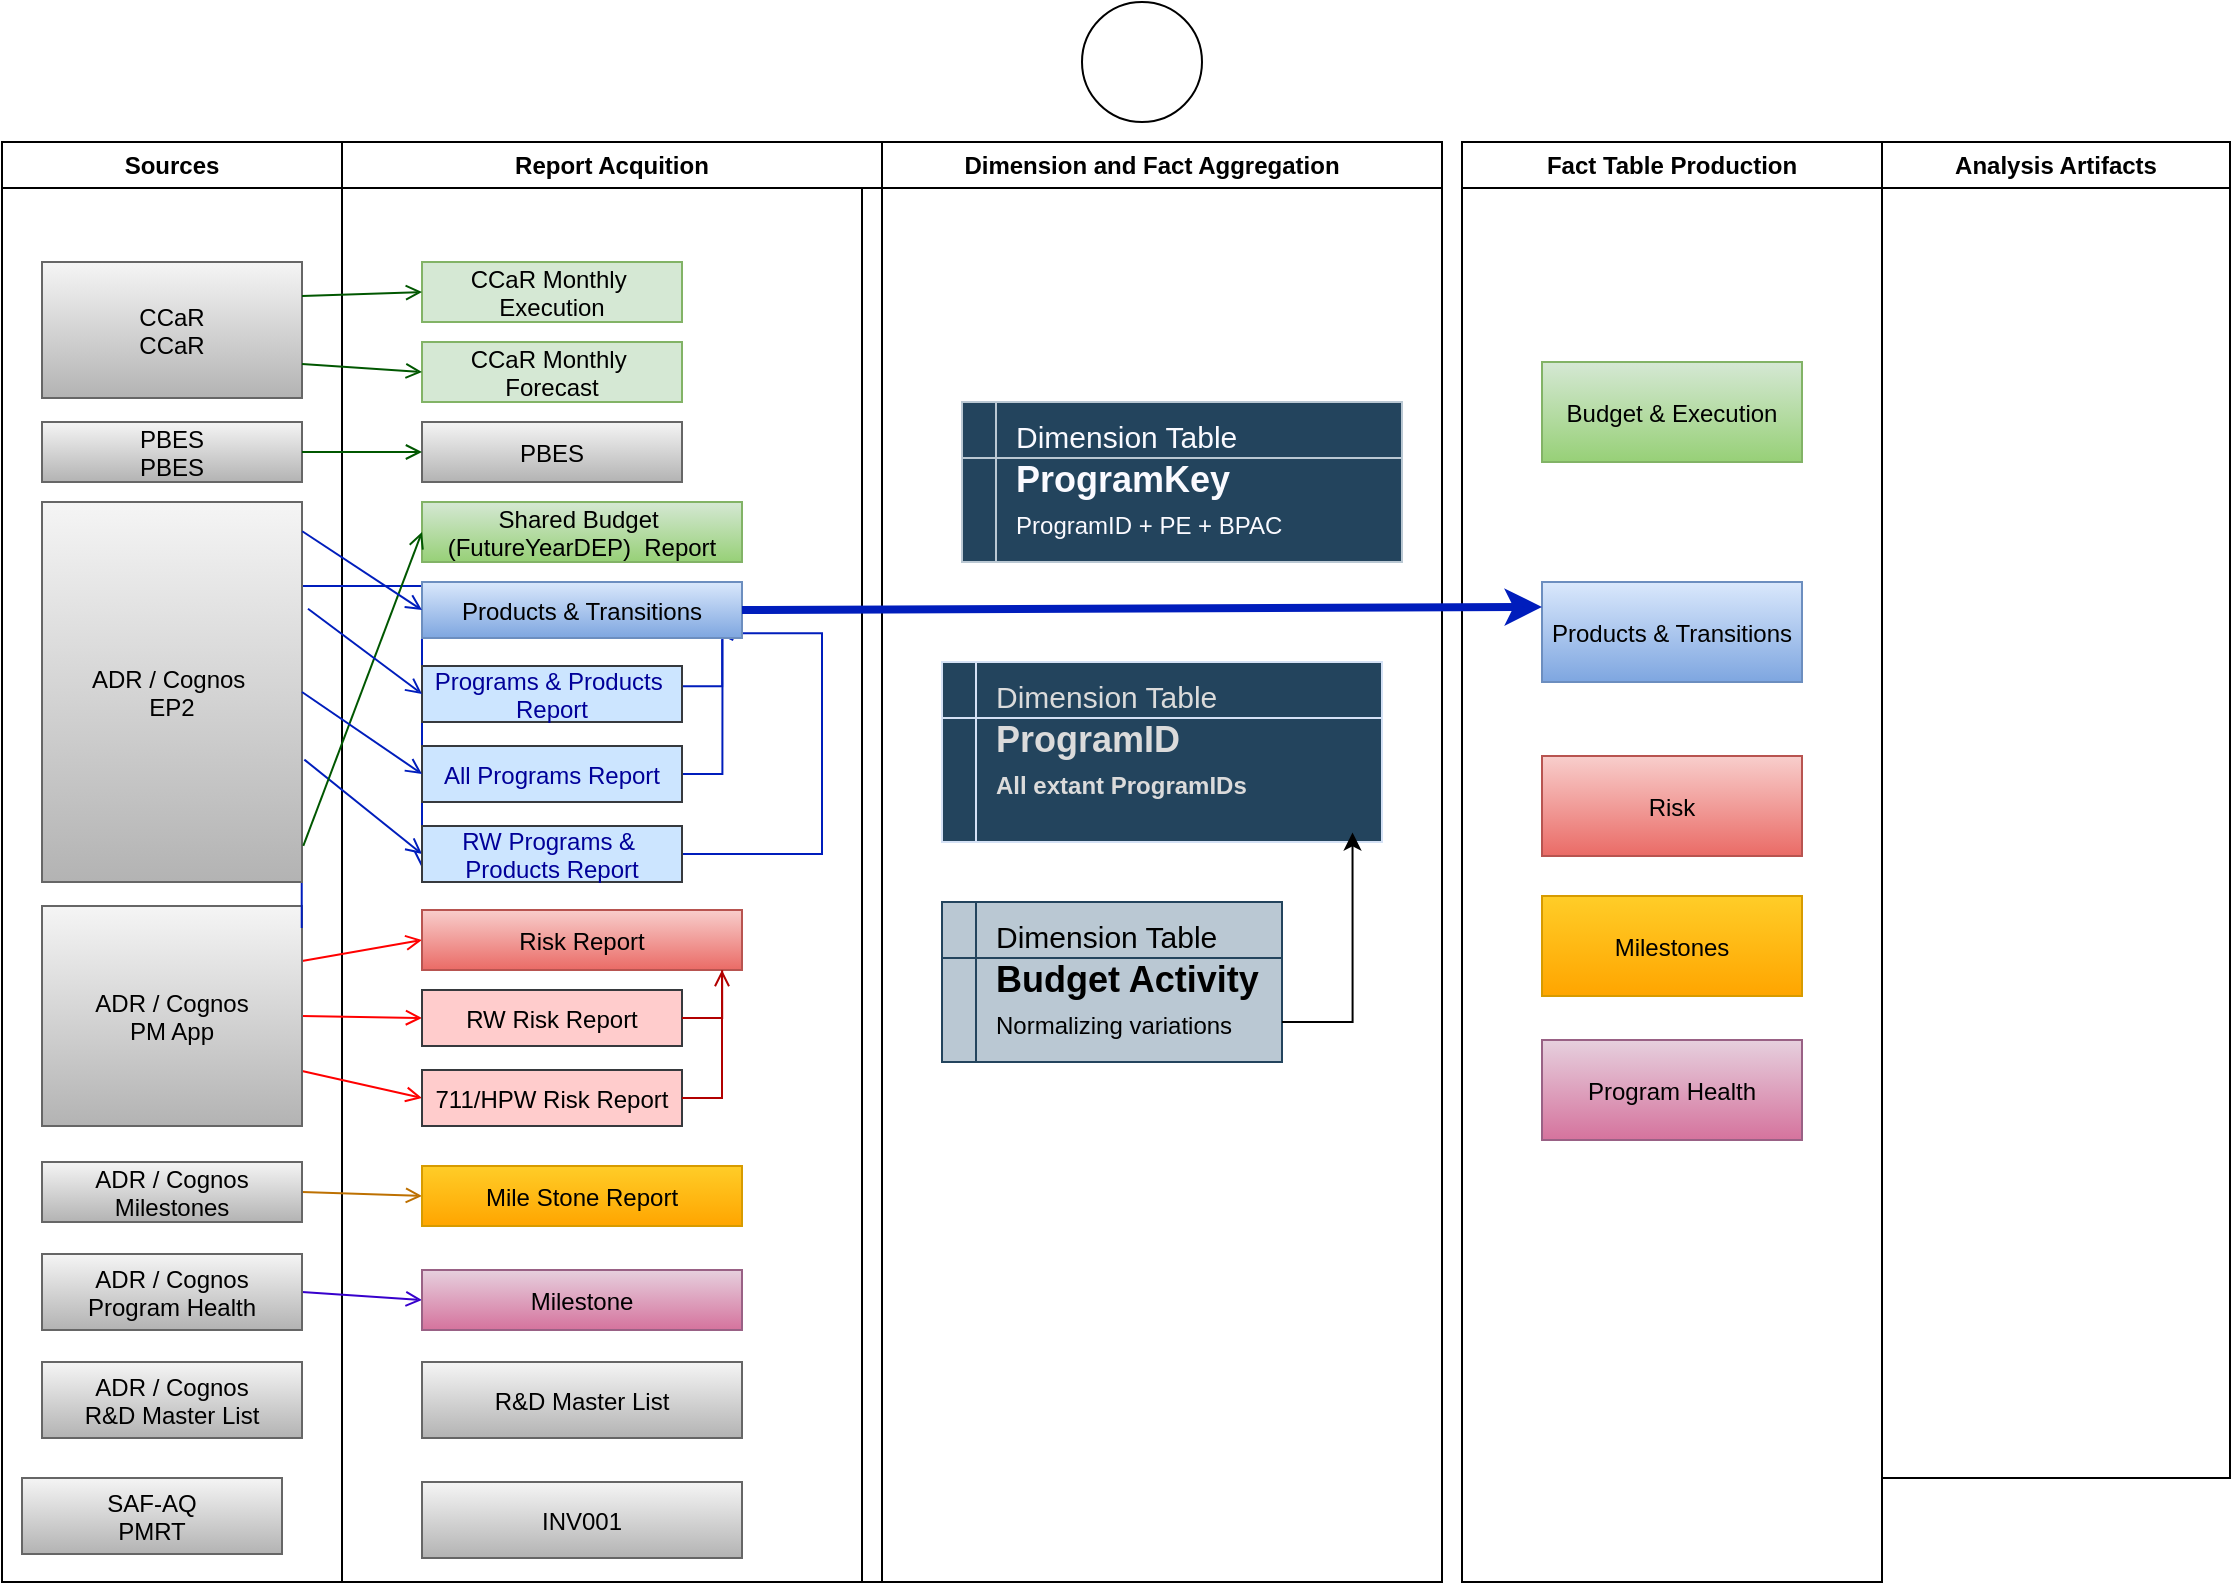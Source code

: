 <mxfile version="24.7.8">
  <diagram name="Page-1" id="e7e014a7-5840-1c2e-5031-d8a46d1fe8dd">
    <mxGraphModel dx="1284" dy="690" grid="1" gridSize="10" guides="1" tooltips="1" connect="1" arrows="1" fold="1" page="1" pageScale="1" pageWidth="1169" pageHeight="826" background="none" math="0" shadow="0">
      <root>
        <mxCell id="0" />
        <mxCell id="1" parent="0" />
        <mxCell id="3" value="Dimension and Fact Aggregation" style="swimlane;whiteSpace=wrap" parent="1" vertex="1">
          <mxGeometry x="460" y="80" width="290" height="720" as="geometry" />
        </mxCell>
        <mxCell id="Fj4q3F7yAHKbmUtNdAKV-116" value="&amp;nbsp; &amp;nbsp; &amp;nbsp;&lt;font style=&quot;font-size: 15px;&quot;&gt;Dimension Table&lt;/font&gt;&lt;div style=&quot;font-size: 18px;&quot;&gt;&amp;nbsp; &amp;nbsp; &amp;nbsp;&lt;span style=&quot;background-color: initial;&quot;&gt;&lt;b&gt;ProgramID&amp;nbsp;&lt;/b&gt;&lt;/span&gt;&lt;/div&gt;&lt;div style=&quot;&quot;&gt;&lt;span style=&quot;background-color: initial;&quot;&gt;&lt;b style=&quot;&quot;&gt;&amp;nbsp; &amp;nbsp; &amp;nbsp;&lt;font style=&quot;font-size: 12px;&quot;&gt;All extant ProgramIDs&lt;/font&gt;&lt;/b&gt;&lt;/span&gt;&lt;/div&gt;" style="shape=internalStorage;whiteSpace=wrap;html=1;backgroundOutline=1;fillColor=#23445d;strokeColor=#D4E1F5;dx=17;dy=28;align=left;horizontal=1;verticalAlign=top;fontSize=18;fontColor=#DBDBDB;" vertex="1" parent="3">
          <mxGeometry x="40" y="260" width="220" height="90" as="geometry" />
        </mxCell>
        <mxCell id="Fj4q3F7yAHKbmUtNdAKV-117" value="&amp;nbsp; &amp;nbsp; &amp;nbsp;&lt;font style=&quot;font-size: 15px;&quot;&gt;Dimension Table&lt;/font&gt;&lt;div style=&quot;font-size: 18px;&quot;&gt;&amp;nbsp; &amp;nbsp; &amp;nbsp;&lt;span style=&quot;background-color: initial;&quot;&gt;&lt;b&gt;ProgramKey&lt;/b&gt;&lt;/span&gt;&lt;/div&gt;&lt;div style=&quot;&quot;&gt;&lt;b style=&quot;font-size: 18px;&quot;&gt;&amp;nbsp; &amp;nbsp; &amp;nbsp;&lt;/b&gt;&lt;font style=&quot;font-size: 12px;&quot;&gt;ProgramID + PE + BPAC&lt;/font&gt;&lt;/div&gt;" style="shape=internalStorage;whiteSpace=wrap;html=1;backgroundOutline=1;fillColor=#23445d;strokeColor=#bac8d3;dx=17;dy=28;align=left;horizontal=1;verticalAlign=top;fontSize=18;fontColor=#FAFAFF;" vertex="1" parent="3">
          <mxGeometry x="50" y="130" width="220" height="80" as="geometry" />
        </mxCell>
        <mxCell id="Fj4q3F7yAHKbmUtNdAKV-118" value="&amp;nbsp; &amp;nbsp; &amp;nbsp;&lt;font style=&quot;font-size: 15px;&quot;&gt;Dimension Table&lt;/font&gt;&lt;div style=&quot;font-size: 18px;&quot;&gt;&amp;nbsp; &amp;nbsp; &amp;nbsp;&lt;span style=&quot;background-color: initial;&quot;&gt;&lt;b&gt;Budget Activity&lt;/b&gt;&lt;/span&gt;&lt;/div&gt;&lt;div style=&quot;&quot;&gt;&lt;span style=&quot;font-size: 18px;&quot;&gt;&amp;nbsp; &amp;nbsp; &amp;nbsp;&lt;/span&gt;&lt;font style=&quot;font-size: 12px;&quot;&gt;Normalizing variations&lt;/font&gt;&lt;/div&gt;" style="shape=internalStorage;whiteSpace=wrap;html=1;backgroundOutline=1;fillColor=#bac8d3;strokeColor=#23445d;dx=17;dy=28;align=left;horizontal=1;verticalAlign=top;fontSize=18;fontColor=#000000;" vertex="1" parent="3">
          <mxGeometry x="40" y="380" width="170" height="80" as="geometry" />
        </mxCell>
        <mxCell id="Fj4q3F7yAHKbmUtNdAKV-122" value="" style="endArrow=classic;html=1;rounded=0;exitX=1;exitY=0.75;exitDx=0;exitDy=0;edgeStyle=orthogonalEdgeStyle;entryX=0.933;entryY=0.947;entryDx=0;entryDy=0;entryPerimeter=0;" edge="1" parent="3" source="Fj4q3F7yAHKbmUtNdAKV-118" target="Fj4q3F7yAHKbmUtNdAKV-116">
          <mxGeometry width="50" height="50" relative="1" as="geometry">
            <mxPoint x="230" y="230" as="sourcePoint" />
            <mxPoint x="245" y="440" as="targetPoint" />
          </mxGeometry>
        </mxCell>
        <mxCell id="4" value="Fact Table Production" style="swimlane;whiteSpace=wrap" parent="1" vertex="1">
          <mxGeometry x="760" y="80" width="210" height="720" as="geometry" />
        </mxCell>
        <mxCell id="Fj4q3F7yAHKbmUtNdAKV-47" value="Risk" style="fillColor=#f8cecc;gradientColor=#ea6b66;strokeColor=#b85450;" vertex="1" parent="4">
          <mxGeometry x="40" y="307" width="130" height="50" as="geometry" />
        </mxCell>
        <mxCell id="Fj4q3F7yAHKbmUtNdAKV-48" value="Milestones" style="fillColor=#ffcd28;gradientColor=#ffa500;strokeColor=#d79b00;" vertex="1" parent="4">
          <mxGeometry x="40" y="377" width="130" height="50" as="geometry" />
        </mxCell>
        <mxCell id="Fj4q3F7yAHKbmUtNdAKV-49" value="Products &amp; Transitions" style="fillColor=#dae8fc;gradientColor=#7ea6e0;strokeColor=#6c8ebf;" vertex="1" parent="4">
          <mxGeometry x="40" y="220" width="130" height="50" as="geometry" />
        </mxCell>
        <mxCell id="Fj4q3F7yAHKbmUtNdAKV-50" value="Program Health" style="fillColor=#e6d0de;gradientColor=#d5739d;strokeColor=#996185;" vertex="1" parent="4">
          <mxGeometry x="40" y="449" width="130" height="50" as="geometry" />
        </mxCell>
        <mxCell id="Fj4q3F7yAHKbmUtNdAKV-51" value="Budget &amp; Execution" style="fillColor=#d5e8d4;gradientColor=#97d077;strokeColor=#82b366;" vertex="1" parent="4">
          <mxGeometry x="40" y="110" width="130" height="50" as="geometry" />
        </mxCell>
        <mxCell id="Fj4q3F7yAHKbmUtNdAKV-41" value="Analysis Artifacts" style="swimlane;whiteSpace=wrap" vertex="1" parent="1">
          <mxGeometry x="970" y="80" width="174" height="668" as="geometry" />
        </mxCell>
        <mxCell id="Fj4q3F7yAHKbmUtNdAKV-53" value="Sources" style="swimlane;whiteSpace=wrap" vertex="1" parent="1">
          <mxGeometry x="30" y="80" width="170" height="720" as="geometry" />
        </mxCell>
        <mxCell id="Fj4q3F7yAHKbmUtNdAKV-109" value="ADR / Cognos&#xa;R&amp;D Master List" style="fillColor=#f5f5f5;gradientColor=#b3b3b3;strokeColor=#666666;" vertex="1" parent="Fj4q3F7yAHKbmUtNdAKV-53">
          <mxGeometry x="20" y="610" width="130" height="38" as="geometry" />
        </mxCell>
        <mxCell id="2" value="Report Acquition" style="swimlane;whiteSpace=wrap" parent="1" vertex="1">
          <mxGeometry x="200" y="80" width="270" height="720" as="geometry" />
        </mxCell>
        <mxCell id="Fj4q3F7yAHKbmUtNdAKV-90" value="" style="endArrow=open;strokeColor=#001DBC;endFill=1;rounded=0;exitX=1;exitY=0.5;exitDx=0;exitDy=0;fillColor=#0050ef;edgeStyle=elbowEdgeStyle;entryX=0.922;entryY=0.914;entryDx=0;entryDy=0;entryPerimeter=0;" edge="1" parent="2" source="Fj4q3F7yAHKbmUtNdAKV-95" target="Fj4q3F7yAHKbmUtNdAKV-59">
          <mxGeometry relative="1" as="geometry">
            <mxPoint x="170" y="134" as="sourcePoint" />
            <mxPoint x="190" y="70" as="targetPoint" />
            <Array as="points">
              <mxPoint x="240" y="160" />
            </Array>
          </mxGeometry>
        </mxCell>
        <mxCell id="Fj4q3F7yAHKbmUtNdAKV-93" value="" style="endArrow=none;strokeColor=#001DBC;endFill=0;rounded=0;exitX=1.003;exitY=0.361;exitDx=0;exitDy=0;exitPerimeter=0;fillColor=#0050ef;edgeStyle=orthogonalEdgeStyle;entryX=0.938;entryY=1.023;entryDx=0;entryDy=0;entryPerimeter=0;" edge="1" parent="2" source="Fj4q3F7yAHKbmUtNdAKV-61" target="Fj4q3F7yAHKbmUtNdAKV-59">
          <mxGeometry relative="1" as="geometry">
            <mxPoint x="170" y="96.5" as="sourcePoint" />
            <mxPoint x="190" y="92" as="targetPoint" />
          </mxGeometry>
        </mxCell>
        <mxCell id="Fj4q3F7yAHKbmUtNdAKV-66" value="" style="endArrow=open;strokeColor=#FF0000;endFill=1;rounded=0;exitX=1;exitY=0.25;exitDx=0;exitDy=0;entryX=0;entryY=0.5;entryDx=0;entryDy=0;" edge="1" parent="2" source="Fj4q3F7yAHKbmUtNdAKV-55" target="Fj4q3F7yAHKbmUtNdAKV-65">
          <mxGeometry relative="1" as="geometry">
            <mxPoint x="-10" y="250" as="sourcePoint" />
            <mxPoint x="50" y="306" as="targetPoint" />
          </mxGeometry>
        </mxCell>
        <mxCell id="Fj4q3F7yAHKbmUtNdAKV-72" value="" style="endArrow=open;strokeColor=#FF0000;endFill=1;rounded=0;exitX=1;exitY=0.5;exitDx=0;exitDy=0;entryX=0;entryY=0.5;entryDx=0;entryDy=0;" edge="1" parent="2" source="Fj4q3F7yAHKbmUtNdAKV-55" target="Fj4q3F7yAHKbmUtNdAKV-68">
          <mxGeometry relative="1" as="geometry">
            <mxPoint x="-10" y="273" as="sourcePoint" />
            <mxPoint x="50" y="227" as="targetPoint" />
          </mxGeometry>
        </mxCell>
        <mxCell id="Fj4q3F7yAHKbmUtNdAKV-73" value="" style="endArrow=open;strokeColor=#FF0000;endFill=1;rounded=0;exitX=1;exitY=0.75;exitDx=0;exitDy=0;entryX=0;entryY=0.5;entryDx=0;entryDy=0;" edge="1" parent="2" source="Fj4q3F7yAHKbmUtNdAKV-55" target="Fj4q3F7yAHKbmUtNdAKV-69">
          <mxGeometry relative="1" as="geometry">
            <mxPoint x="-10" y="285" as="sourcePoint" />
            <mxPoint x="50" y="267" as="targetPoint" />
          </mxGeometry>
        </mxCell>
        <mxCell id="Fj4q3F7yAHKbmUtNdAKV-88" value="" style="endArrow=open;strokeColor=#BD7000;endFill=1;rounded=0;exitX=1;exitY=0.5;exitDx=0;exitDy=0;entryX=0;entryY=0.5;entryDx=0;entryDy=0;fillColor=#f0a30a;" edge="1" parent="2" source="Fj4q3F7yAHKbmUtNdAKV-74" target="Fj4q3F7yAHKbmUtNdAKV-86">
          <mxGeometry relative="1" as="geometry">
            <mxPoint x="-10" y="475" as="sourcePoint" />
            <mxPoint x="50" y="488" as="targetPoint" />
          </mxGeometry>
        </mxCell>
        <mxCell id="Fj4q3F7yAHKbmUtNdAKV-89" value="" style="endArrow=open;strokeColor=#3700CC;endFill=1;rounded=0;exitX=1;exitY=0.5;exitDx=0;exitDy=0;entryX=0;entryY=0.5;entryDx=0;entryDy=0;fillColor=#6a00ff;" edge="1" parent="2" source="Fj4q3F7yAHKbmUtNdAKV-56" target="Fj4q3F7yAHKbmUtNdAKV-76">
          <mxGeometry relative="1" as="geometry">
            <mxPoint x="-20" y="572" as="sourcePoint" />
            <mxPoint x="40" y="574" as="targetPoint" />
          </mxGeometry>
        </mxCell>
        <mxCell id="Fj4q3F7yAHKbmUtNdAKV-56" value="ADR / Cognos&#xa;Program Health" style="fillColor=#f5f5f5;gradientColor=#b3b3b3;strokeColor=#666666;" vertex="1" parent="2">
          <mxGeometry x="-150" y="556" width="130" height="38" as="geometry" />
        </mxCell>
        <mxCell id="Fj4q3F7yAHKbmUtNdAKV-74" value="ADR / Cognos&#xa;Milestones" style="fillColor=#f5f5f5;strokeColor=#666666;gradientColor=#b3b3b3;" vertex="1" parent="2">
          <mxGeometry x="-150" y="510" width="130" height="30" as="geometry" />
        </mxCell>
        <mxCell id="Fj4q3F7yAHKbmUtNdAKV-76" value="Milestone" style="fillColor=#e6d0de;gradientColor=#d5739d;strokeColor=#996185;" vertex="1" parent="2">
          <mxGeometry x="40" y="564" width="160" height="30" as="geometry" />
        </mxCell>
        <mxCell id="Fj4q3F7yAHKbmUtNdAKV-55" value="ADR / Cognos&#xa;PM App" style="fillColor=#f5f5f5;strokeColor=#666666;gradientColor=#b3b3b3;" vertex="1" parent="2">
          <mxGeometry x="-150" y="382" width="130" height="110" as="geometry" />
        </mxCell>
        <mxCell id="Fj4q3F7yAHKbmUtNdAKV-65" value="Risk Report" style="fillColor=#f8cecc;gradientColor=#ea6b66;strokeColor=#b85450;" vertex="1" parent="2">
          <mxGeometry x="40" y="384" width="160" height="30" as="geometry" />
        </mxCell>
        <mxCell id="Fj4q3F7yAHKbmUtNdAKV-68" value="RW Risk Report" style="fillColor=#ffcccc;strokeColor=#36393d;" vertex="1" parent="2">
          <mxGeometry x="40" y="424" width="130" height="28" as="geometry" />
        </mxCell>
        <mxCell id="Fj4q3F7yAHKbmUtNdAKV-69" value="711/HPW Risk Report" style="fillColor=#ffcccc;strokeColor=#36393d;" vertex="1" parent="2">
          <mxGeometry x="40" y="464" width="130" height="28" as="geometry" />
        </mxCell>
        <mxCell id="Fj4q3F7yAHKbmUtNdAKV-86" value="Mile Stone Report" style="fillColor=#ffcd28;gradientColor=#ffa500;strokeColor=#d79b00;" vertex="1" parent="2">
          <mxGeometry x="40" y="512" width="160" height="30" as="geometry" />
        </mxCell>
        <mxCell id="Fj4q3F7yAHKbmUtNdAKV-96" value="" style="endArrow=open;strokeColor=#001DBC;endFill=1;rounded=0;exitX=1.009;exitY=0.678;exitDx=0;exitDy=0;fillColor=#0050ef;exitPerimeter=0;entryX=0;entryY=0.5;entryDx=0;entryDy=0;" edge="1" parent="2" source="Fj4q3F7yAHKbmUtNdAKV-54" target="Fj4q3F7yAHKbmUtNdAKV-95">
          <mxGeometry relative="1" as="geometry">
            <mxPoint x="-20" y="178" as="sourcePoint" />
            <mxPoint x="20" y="340" as="targetPoint" />
          </mxGeometry>
        </mxCell>
        <mxCell id="Fj4q3F7yAHKbmUtNdAKV-97" value="" style="endArrow=open;strokeColor=#001DBC;endFill=1;rounded=0;exitX=0.999;exitY=0.1;exitDx=0;exitDy=0;exitPerimeter=0;fillColor=#0050ef;edgeStyle=elbowEdgeStyle;entryX=0;entryY=0.75;entryDx=0;entryDy=0;" edge="1" parent="2" source="Fj4q3F7yAHKbmUtNdAKV-55" target="Fj4q3F7yAHKbmUtNdAKV-95">
          <mxGeometry relative="1" as="geometry">
            <mxPoint y="254" as="sourcePoint" />
            <mxPoint x="20" y="190" as="targetPoint" />
            <Array as="points">
              <mxPoint x="20" y="222" />
            </Array>
          </mxGeometry>
        </mxCell>
        <mxCell id="Fj4q3F7yAHKbmUtNdAKV-99" value="" style="endArrow=none;strokeColor=#001DBC;endFill=0;rounded=0;exitX=1;exitY=0.5;exitDx=0;exitDy=0;fillColor=#0050ef;edgeStyle=orthogonalEdgeStyle;entryX=0.939;entryY=1.019;entryDx=0;entryDy=0;entryPerimeter=0;" edge="1" parent="2" source="Fj4q3F7yAHKbmUtNdAKV-63" target="Fj4q3F7yAHKbmUtNdAKV-59">
          <mxGeometry relative="1" as="geometry">
            <mxPoint x="170" y="133.36" as="sourcePoint" />
            <mxPoint x="190" y="72" as="targetPoint" />
          </mxGeometry>
        </mxCell>
        <mxCell id="Fj4q3F7yAHKbmUtNdAKV-104" value="" style="endArrow=open;strokeColor=#B20000;endFill=1;rounded=0;exitX=1;exitY=0.5;exitDx=0;exitDy=0;fillColor=#e51400;edgeStyle=elbowEdgeStyle;entryX=0.939;entryY=0.999;entryDx=0;entryDy=0;entryPerimeter=0;" edge="1" parent="2" source="Fj4q3F7yAHKbmUtNdAKV-69" target="Fj4q3F7yAHKbmUtNdAKV-65">
          <mxGeometry relative="1" as="geometry">
            <mxPoint x="170" y="519.03" as="sourcePoint" />
            <mxPoint x="189.92" y="414" as="targetPoint" />
            <Array as="points">
              <mxPoint x="190" y="446.03" />
            </Array>
          </mxGeometry>
        </mxCell>
        <mxCell id="Fj4q3F7yAHKbmUtNdAKV-105" value="" style="endArrow=none;strokeColor=#B20000;endFill=0;rounded=0;exitX=1;exitY=0.5;exitDx=0;exitDy=0;fillColor=#e51400;edgeStyle=orthogonalEdgeStyle;entryX=0.938;entryY=1.006;entryDx=0;entryDy=0;entryPerimeter=0;" edge="1" parent="2" source="Fj4q3F7yAHKbmUtNdAKV-68" target="Fj4q3F7yAHKbmUtNdAKV-65">
          <mxGeometry relative="1" as="geometry">
            <mxPoint x="170" y="439.03" as="sourcePoint" />
            <mxPoint x="200" y="420" as="targetPoint" />
          </mxGeometry>
        </mxCell>
        <mxCell id="Fj4q3F7yAHKbmUtNdAKV-110" value="R&amp;D Master List" style="fillColor=#f5f5f5;gradientColor=#b3b3b3;strokeColor=#666666;" vertex="1" parent="2">
          <mxGeometry x="40" y="610" width="160" height="38" as="geometry" />
        </mxCell>
        <mxCell id="Fj4q3F7yAHKbmUtNdAKV-75" value="Shared Budget &#xa;(FutureYearDEP)  Report" style="fillColor=#d5e8d4;gradientColor=#97d077;strokeColor=#82b366;" vertex="1" parent="2">
          <mxGeometry x="40" y="180" width="160" height="30" as="geometry" />
        </mxCell>
        <mxCell id="Fj4q3F7yAHKbmUtNdAKV-79" value="CCaR Monthly &#xa;Execution" style="fillColor=#d5e8d4;strokeColor=#82b366;" vertex="1" parent="2">
          <mxGeometry x="40" y="60" width="130" height="30" as="geometry" />
        </mxCell>
        <mxCell id="Fj4q3F7yAHKbmUtNdAKV-80" value="CCaR Monthly &#xa;Forecast" style="fillColor=#d5e8d4;strokeColor=#82b366;" vertex="1" parent="2">
          <mxGeometry x="40" y="100" width="130" height="30" as="geometry" />
        </mxCell>
        <mxCell id="Fj4q3F7yAHKbmUtNdAKV-81" value="PBES" style="fillColor=#f5f5f5;strokeColor=#666666;movable=1;resizable=1;rotatable=1;deletable=1;editable=1;locked=0;connectable=1;gradientColor=#b3b3b3;" vertex="1" parent="2">
          <mxGeometry x="40" y="140" width="130" height="30" as="geometry" />
        </mxCell>
        <mxCell id="Fj4q3F7yAHKbmUtNdAKV-58" value="PBES&#xa;PBES" style="fillColor=#f5f5f5;gradientColor=#b3b3b3;strokeColor=#666666;" vertex="1" parent="2">
          <mxGeometry x="-150" y="140" width="130" height="30" as="geometry" />
        </mxCell>
        <mxCell id="Fj4q3F7yAHKbmUtNdAKV-57" value="CCaR&#xa;CCaR" style="fillColor=#f5f5f5;gradientColor=#b3b3b3;strokeColor=#666666;" vertex="1" parent="2">
          <mxGeometry x="-150" y="60" width="130" height="68" as="geometry" />
        </mxCell>
        <mxCell id="Fj4q3F7yAHKbmUtNdAKV-84" value="" style="endArrow=open;strokeColor=#005700;endFill=1;rounded=0;exitX=1;exitY=0.25;exitDx=0;exitDy=0;fillColor=#008a00;entryX=0;entryY=0.5;entryDx=0;entryDy=0;" edge="1" parent="2" source="Fj4q3F7yAHKbmUtNdAKV-57" target="Fj4q3F7yAHKbmUtNdAKV-79">
          <mxGeometry relative="1" as="geometry">
            <mxPoint x="-20" y="75.5" as="sourcePoint" />
            <mxPoint x="39" y="80" as="targetPoint" />
          </mxGeometry>
        </mxCell>
        <mxCell id="Fj4q3F7yAHKbmUtNdAKV-85" value="" style="endArrow=open;strokeColor=#005700;endFill=1;rounded=0;exitX=1;exitY=0.75;exitDx=0;exitDy=0;fillColor=#008a00;entryX=0;entryY=0.5;entryDx=0;entryDy=0;" edge="1" parent="2" source="Fj4q3F7yAHKbmUtNdAKV-57" target="Fj4q3F7yAHKbmUtNdAKV-80">
          <mxGeometry relative="1" as="geometry">
            <mxPoint x="-20" y="91" as="sourcePoint" />
            <mxPoint x="40" y="110" as="targetPoint" />
          </mxGeometry>
        </mxCell>
        <mxCell id="Fj4q3F7yAHKbmUtNdAKV-82" value="" style="endArrow=open;strokeColor=#005700;endFill=1;rounded=0;exitX=1;exitY=0.5;exitDx=0;exitDy=0;entryX=0;entryY=0.5;entryDx=0;entryDy=0;fillColor=#008a00;" edge="1" parent="2" source="Fj4q3F7yAHKbmUtNdAKV-58" target="Fj4q3F7yAHKbmUtNdAKV-81">
          <mxGeometry relative="1" as="geometry">
            <mxPoint x="-12" y="42" as="sourcePoint" />
            <mxPoint x="40" y="155" as="targetPoint" />
          </mxGeometry>
        </mxCell>
        <mxCell id="Fj4q3F7yAHKbmUtNdAKV-54" value="ADR / Cognos &#xa;EP2" style="fillColor=#f5f5f5;strokeColor=#666666;gradientColor=#b3b3b3;" vertex="1" parent="2">
          <mxGeometry x="-150" y="180" width="130" height="190" as="geometry" />
        </mxCell>
        <mxCell id="Fj4q3F7yAHKbmUtNdAKV-78" value="" style="endArrow=open;strokeColor=#005700;endFill=1;rounded=0;exitX=1.005;exitY=0.905;exitDx=0;exitDy=0;entryX=0;entryY=0.5;entryDx=0;entryDy=0;exitPerimeter=0;fillColor=#008a00;" edge="1" parent="2" source="Fj4q3F7yAHKbmUtNdAKV-54" target="Fj4q3F7yAHKbmUtNdAKV-75">
          <mxGeometry relative="1" as="geometry">
            <mxPoint x="-11" y="190" as="sourcePoint" />
            <mxPoint x="50" y="194" as="targetPoint" />
          </mxGeometry>
        </mxCell>
        <mxCell id="Fj4q3F7yAHKbmUtNdAKV-59" value="Products &amp; Transitions" style="fillColor=#dae8fc;gradientColor=#7ea6e0;strokeColor=#6c8ebf;" vertex="1" parent="2">
          <mxGeometry x="40" y="220" width="160" height="28" as="geometry" />
        </mxCell>
        <mxCell id="20" value="" style="endArrow=open;strokeColor=#001DBC;endFill=1;rounded=0;exitX=1.001;exitY=0.077;exitDx=0;exitDy=0;entryX=0;entryY=0.5;entryDx=0;entryDy=0;exitPerimeter=0;fillColor=#0050ef;" parent="2" source="Fj4q3F7yAHKbmUtNdAKV-54" target="Fj4q3F7yAHKbmUtNdAKV-59" edge="1">
          <mxGeometry relative="1" as="geometry">
            <mxPoint x="170" y="398" as="sourcePoint" />
          </mxGeometry>
        </mxCell>
        <mxCell id="Fj4q3F7yAHKbmUtNdAKV-61" value="Programs &amp; Products &#xa;Report" style="fillColor=#cce5ff;strokeColor=#36393d;fontColor=#000099;" vertex="1" parent="2">
          <mxGeometry x="40" y="262" width="130" height="28" as="geometry" />
        </mxCell>
        <mxCell id="Fj4q3F7yAHKbmUtNdAKV-62" value="" style="endArrow=open;strokeColor=#001DBC;endFill=1;rounded=0;entryX=0;entryY=0.5;entryDx=0;entryDy=0;exitX=1.023;exitY=0.281;exitDx=0;exitDy=0;exitPerimeter=0;fillColor=#0050ef;" edge="1" parent="2" source="Fj4q3F7yAHKbmUtNdAKV-54" target="Fj4q3F7yAHKbmUtNdAKV-61">
          <mxGeometry relative="1" as="geometry">
            <mxPoint x="-20" y="127" as="sourcePoint" />
            <mxPoint x="50" y="138" as="targetPoint" />
          </mxGeometry>
        </mxCell>
        <mxCell id="Fj4q3F7yAHKbmUtNdAKV-63" value="All Programs Report" style="fillColor=#cce5ff;strokeColor=#36393d;fontColor=#000099;" vertex="1" parent="2">
          <mxGeometry x="40" y="302" width="130" height="28" as="geometry" />
        </mxCell>
        <mxCell id="Fj4q3F7yAHKbmUtNdAKV-64" value="" style="endArrow=open;strokeColor=#001DBC;endFill=1;rounded=0;exitX=1;exitY=0.5;exitDx=0;exitDy=0;entryX=0;entryY=0.5;entryDx=0;entryDy=0;fillColor=#0050ef;" edge="1" parent="2" source="Fj4q3F7yAHKbmUtNdAKV-54" target="Fj4q3F7yAHKbmUtNdAKV-63">
          <mxGeometry relative="1" as="geometry">
            <mxPoint x="-10" y="181" as="sourcePoint" />
            <mxPoint x="50" y="182" as="targetPoint" />
          </mxGeometry>
        </mxCell>
        <mxCell id="Fj4q3F7yAHKbmUtNdAKV-95" value="RW Programs &amp; &#xa;Products Report" style="fillColor=#cce5ff;strokeColor=#36393d;fontColor=#000099;" vertex="1" parent="2">
          <mxGeometry x="40" y="342" width="130" height="28" as="geometry" />
        </mxCell>
        <mxCell id="Fj4q3F7yAHKbmUtNdAKV-114" value="" style="ellipse;whiteSpace=wrap;html=1;aspect=fixed;" vertex="1" parent="1">
          <mxGeometry x="570" y="10" width="60" height="60" as="geometry" />
        </mxCell>
        <mxCell id="Fj4q3F7yAHKbmUtNdAKV-115" value="" style="endArrow=classic;html=1;rounded=0;exitX=1;exitY=0.5;exitDx=0;exitDy=0;strokeWidth=4;fillColor=#0050ef;strokeColor=#001DBC;entryX=0;entryY=0.25;entryDx=0;entryDy=0;" edge="1" parent="1" source="Fj4q3F7yAHKbmUtNdAKV-59" target="Fj4q3F7yAHKbmUtNdAKV-49">
          <mxGeometry width="50" height="50" relative="1" as="geometry">
            <mxPoint x="490" y="230" as="sourcePoint" />
            <mxPoint x="690" y="133" as="targetPoint" />
          </mxGeometry>
        </mxCell>
        <mxCell id="Fj4q3F7yAHKbmUtNdAKV-130" value="SAF-AQ&#xa;PMRT" style="fillColor=#f5f5f5;gradientColor=#b3b3b3;strokeColor=#666666;" vertex="1" parent="1">
          <mxGeometry x="40" y="748" width="130" height="38" as="geometry" />
        </mxCell>
        <mxCell id="Fj4q3F7yAHKbmUtNdAKV-131" value="INV001" style="fillColor=#f5f5f5;gradientColor=#b3b3b3;strokeColor=#666666;" vertex="1" parent="1">
          <mxGeometry x="240" y="750" width="160" height="38" as="geometry" />
        </mxCell>
      </root>
    </mxGraphModel>
  </diagram>
</mxfile>
